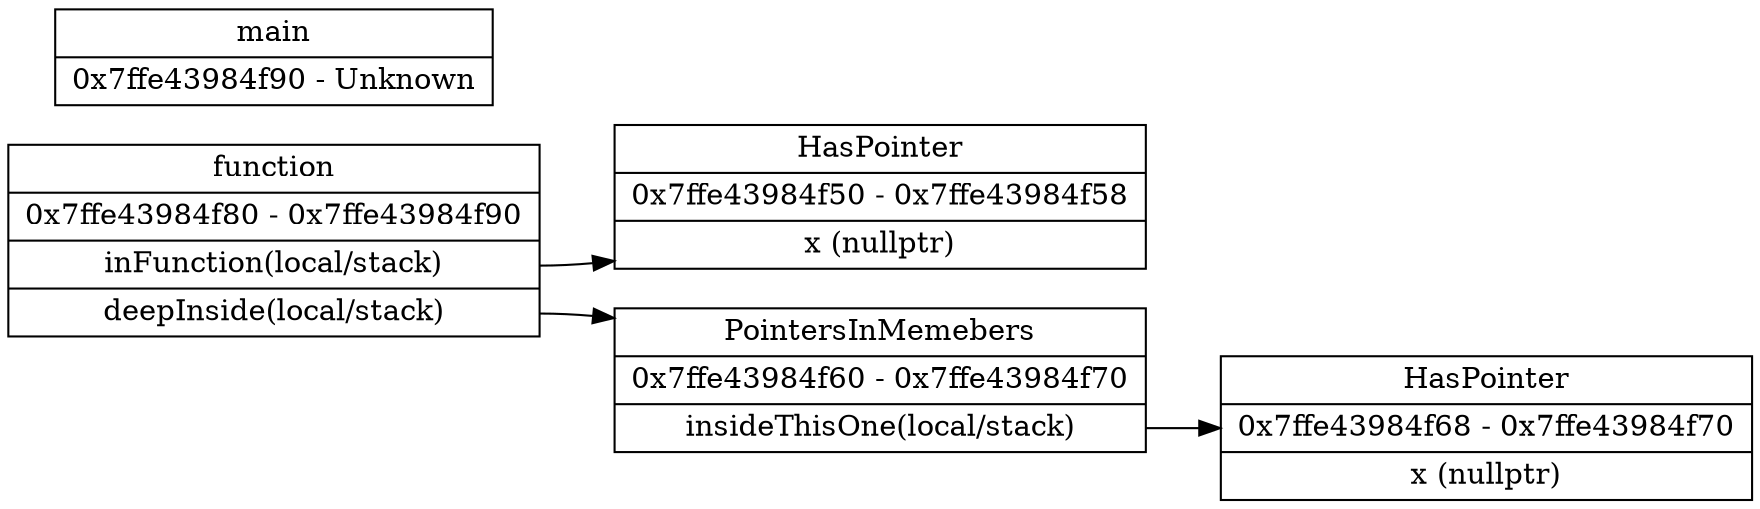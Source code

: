 digraph "Memory Dump" {
	node [shape=record]
	rankdir=LR
	"0x7ffe43984f80":p0 -> "0x7ffe43984f50"
	"0x7ffe43984f80":p1 -> "0x7ffe43984f60"
	"0x7ffe43984f80" [label="function|0x7ffe43984f80 - 0x7ffe43984f90|<p0> inFunction(local/stack)|<p1> deepInside(local/stack)"]
	"0x7ffe43984f50" [label="HasPointer|0x7ffe43984f50 - 0x7ffe43984f58|x (nullptr)"]
	"0x7ffe43984f60":p0 -> "0x7ffe43984f68"
	"0x7ffe43984f60" [label="PointersInMemebers|0x7ffe43984f60 - 0x7ffe43984f70|<p0> insideThisOne(local/stack)"]
	"0x7ffe43984f68" [label="HasPointer|0x7ffe43984f68 - 0x7ffe43984f70|x (nullptr)"]
	"0x7ffe43984f90" [label="main|0x7ffe43984f90 - Unknown"]
}